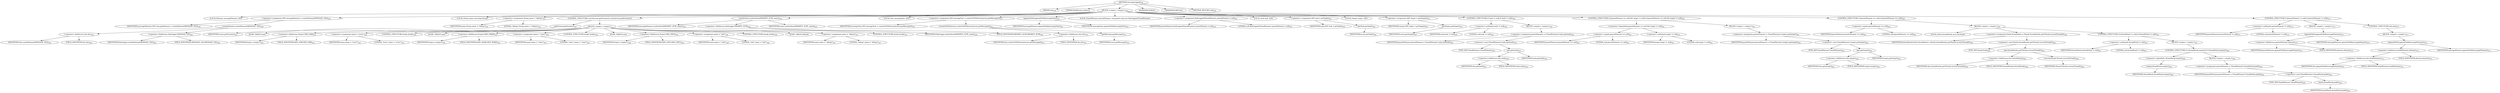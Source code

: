 digraph "messageLogged" {  
"742" [label = <(METHOD,messageLogged)<SUB>239</SUB>> ]
"743" [label = <(PARAM,this)<SUB>239</SUB>> ]
"744" [label = <(PARAM,BuildEvent event)<SUB>239</SUB>> ]
"745" [label = <(BLOCK,&lt;empty&gt;,&lt;empty&gt;)<SUB>239</SUB>> ]
"746" [label = <(LOCAL,Element messageElement: ANY)> ]
"747" [label = <(&lt;operator&gt;.assignment,ANY messageElement = createElement(MESSAGE_TAG))<SUB>240</SUB>> ]
"748" [label = <(IDENTIFIER,messageElement,ANY messageElement = createElement(MESSAGE_TAG))<SUB>240</SUB>> ]
"749" [label = <(createElement,createElement(MESSAGE_TAG))<SUB>240</SUB>> ]
"750" [label = <(&lt;operator&gt;.fieldAccess,this.doc)<SUB>240</SUB>> ]
"751" [label = <(IDENTIFIER,this,createElement(MESSAGE_TAG))<SUB>240</SUB>> ]
"752" [label = <(FIELD_IDENTIFIER,doc,doc)<SUB>240</SUB>> ]
"753" [label = <(&lt;operator&gt;.fieldAccess,XmlLogger.MESSAGE_TAG)<SUB>240</SUB>> ]
"754" [label = <(IDENTIFIER,XmlLogger,createElement(MESSAGE_TAG))<SUB>240</SUB>> ]
"755" [label = <(FIELD_IDENTIFIER,MESSAGE_TAG,MESSAGE_TAG)<SUB>240</SUB>> ]
"756" [label = <(LOCAL,String name: java.lang.String)> ]
"757" [label = <(&lt;operator&gt;.assignment,String name = &quot;debug&quot;)<SUB>242</SUB>> ]
"758" [label = <(IDENTIFIER,name,String name = &quot;debug&quot;)<SUB>242</SUB>> ]
"759" [label = <(LITERAL,&quot;debug&quot;,String name = &quot;debug&quot;)<SUB>242</SUB>> ]
"760" [label = <(CONTROL_STRUCTURE,switch(event.getPriority()),switch(event.getPriority()))> ]
"761" [label = <(getPriority,getPriority())<SUB>243</SUB>> ]
"762" [label = <(IDENTIFIER,event,getPriority())<SUB>243</SUB>> ]
"763" [label = <(BLOCK,&lt;empty&gt;,&lt;empty&gt;)> ]
"764" [label = <(JUMP_TARGET,case)> ]
"765" [label = <(&lt;operator&gt;.fieldAccess,Project.MSG_ERR)<SUB>244</SUB>> ]
"766" [label = <(IDENTIFIER,Project,&lt;empty&gt;)<SUB>244</SUB>> ]
"767" [label = <(FIELD_IDENTIFIER,MSG_ERR,MSG_ERR)<SUB>244</SUB>> ]
"768" [label = <(&lt;operator&gt;.assignment,name = &quot;error&quot;)<SUB>244</SUB>> ]
"769" [label = <(IDENTIFIER,name,name = &quot;error&quot;)<SUB>244</SUB>> ]
"770" [label = <(LITERAL,&quot;error&quot;,name = &quot;error&quot;)<SUB>244</SUB>> ]
"771" [label = <(CONTROL_STRUCTURE,break;,break;)<SUB>244</SUB>> ]
"772" [label = <(JUMP_TARGET,case)> ]
"773" [label = <(&lt;operator&gt;.fieldAccess,Project.MSG_WARN)<SUB>245</SUB>> ]
"774" [label = <(IDENTIFIER,Project,&lt;empty&gt;)<SUB>245</SUB>> ]
"775" [label = <(FIELD_IDENTIFIER,MSG_WARN,MSG_WARN)<SUB>245</SUB>> ]
"776" [label = <(&lt;operator&gt;.assignment,name = &quot;warn&quot;)<SUB>245</SUB>> ]
"777" [label = <(IDENTIFIER,name,name = &quot;warn&quot;)<SUB>245</SUB>> ]
"778" [label = <(LITERAL,&quot;warn&quot;,name = &quot;warn&quot;)<SUB>245</SUB>> ]
"779" [label = <(CONTROL_STRUCTURE,break;,break;)<SUB>245</SUB>> ]
"780" [label = <(JUMP_TARGET,case)> ]
"781" [label = <(&lt;operator&gt;.fieldAccess,Project.MSG_INFO)<SUB>246</SUB>> ]
"782" [label = <(IDENTIFIER,Project,&lt;empty&gt;)<SUB>246</SUB>> ]
"783" [label = <(FIELD_IDENTIFIER,MSG_INFO,MSG_INFO)<SUB>246</SUB>> ]
"784" [label = <(&lt;operator&gt;.assignment,name = &quot;info&quot;)<SUB>246</SUB>> ]
"785" [label = <(IDENTIFIER,name,name = &quot;info&quot;)<SUB>246</SUB>> ]
"786" [label = <(LITERAL,&quot;info&quot;,name = &quot;info&quot;)<SUB>246</SUB>> ]
"787" [label = <(CONTROL_STRUCTURE,break;,break;)<SUB>246</SUB>> ]
"788" [label = <(JUMP_TARGET,default)> ]
"789" [label = <(&lt;operator&gt;.assignment,name = &quot;debug&quot;)<SUB>247</SUB>> ]
"790" [label = <(IDENTIFIER,name,name = &quot;debug&quot;)<SUB>247</SUB>> ]
"791" [label = <(LITERAL,&quot;debug&quot;,name = &quot;debug&quot;)<SUB>247</SUB>> ]
"792" [label = <(CONTROL_STRUCTURE,break;,break;)<SUB>247</SUB>> ]
"793" [label = <(setAttribute,setAttribute(PRIORITY_ATTR, name))<SUB>249</SUB>> ]
"794" [label = <(IDENTIFIER,messageElement,setAttribute(PRIORITY_ATTR, name))<SUB>249</SUB>> ]
"795" [label = <(&lt;operator&gt;.fieldAccess,XmlLogger.PRIORITY_ATTR)<SUB>249</SUB>> ]
"796" [label = <(IDENTIFIER,XmlLogger,setAttribute(PRIORITY_ATTR, name))<SUB>249</SUB>> ]
"797" [label = <(FIELD_IDENTIFIER,PRIORITY_ATTR,PRIORITY_ATTR)<SUB>249</SUB>> ]
"798" [label = <(IDENTIFIER,name,setAttribute(PRIORITY_ATTR, name))<SUB>249</SUB>> ]
"799" [label = <(LOCAL,Text messageText: ANY)> ]
"800" [label = <(&lt;operator&gt;.assignment,ANY messageText = createCDATASection(event.getMessage()))<SUB>251</SUB>> ]
"801" [label = <(IDENTIFIER,messageText,ANY messageText = createCDATASection(event.getMessage()))<SUB>251</SUB>> ]
"802" [label = <(createCDATASection,createCDATASection(event.getMessage()))<SUB>251</SUB>> ]
"803" [label = <(&lt;operator&gt;.fieldAccess,this.doc)<SUB>251</SUB>> ]
"804" [label = <(IDENTIFIER,this,createCDATASection(event.getMessage()))<SUB>251</SUB>> ]
"805" [label = <(FIELD_IDENTIFIER,doc,doc)<SUB>251</SUB>> ]
"806" [label = <(getMessage,getMessage())<SUB>251</SUB>> ]
"807" [label = <(IDENTIFIER,event,getMessage())<SUB>251</SUB>> ]
"808" [label = <(appendChild,appendChild(messageText))<SUB>252</SUB>> ]
"809" [label = <(IDENTIFIER,messageElement,appendChild(messageText))<SUB>252</SUB>> ]
"810" [label = <(IDENTIFIER,messageText,appendChild(messageText))<SUB>252</SUB>> ]
"811" [label = <(LOCAL,TimedElement parentElement: org.apache.tools.ant.XmlLogger$TimedElement)> ]
"812" [label = <(&lt;operator&gt;.assignment,XmlLogger$TimedElement parentElement = null)<SUB>254</SUB>> ]
"813" [label = <(IDENTIFIER,parentElement,XmlLogger$TimedElement parentElement = null)<SUB>254</SUB>> ]
"814" [label = <(LITERAL,null,XmlLogger$TimedElement parentElement = null)<SUB>254</SUB>> ]
"815" [label = <(LOCAL,Task task: ANY)> ]
"816" [label = <(&lt;operator&gt;.assignment,ANY task = getTask())<SUB>256</SUB>> ]
"817" [label = <(IDENTIFIER,task,ANY task = getTask())<SUB>256</SUB>> ]
"818" [label = <(getTask,getTask())<SUB>256</SUB>> ]
"819" [label = <(IDENTIFIER,event,getTask())<SUB>256</SUB>> ]
"820" [label = <(LOCAL,Target target: ANY)> ]
"821" [label = <(&lt;operator&gt;.assignment,ANY target = getTarget())<SUB>257</SUB>> ]
"822" [label = <(IDENTIFIER,target,ANY target = getTarget())<SUB>257</SUB>> ]
"823" [label = <(getTarget,getTarget())<SUB>257</SUB>> ]
"824" [label = <(IDENTIFIER,event,getTarget())<SUB>257</SUB>> ]
"825" [label = <(CONTROL_STRUCTURE,if (task != null),if (task != null))<SUB>258</SUB>> ]
"826" [label = <(&lt;operator&gt;.notEquals,task != null)<SUB>258</SUB>> ]
"827" [label = <(IDENTIFIER,task,task != null)<SUB>258</SUB>> ]
"828" [label = <(LITERAL,null,task != null)<SUB>258</SUB>> ]
"829" [label = <(BLOCK,&lt;empty&gt;,&lt;empty&gt;)<SUB>258</SUB>> ]
"830" [label = <(&lt;operator&gt;.assignment,parentElement = (TimedElement) tasks.get(task))<SUB>259</SUB>> ]
"831" [label = <(IDENTIFIER,parentElement,parentElement = (TimedElement) tasks.get(task))<SUB>259</SUB>> ]
"832" [label = <(&lt;operator&gt;.cast,(TimedElement) tasks.get(task))<SUB>259</SUB>> ]
"833" [label = <(TYPE_REF,TimedElement,TimedElement)<SUB>259</SUB>> ]
"834" [label = <(get,get(task))<SUB>259</SUB>> ]
"835" [label = <(&lt;operator&gt;.fieldAccess,this.tasks)<SUB>259</SUB>> ]
"836" [label = <(IDENTIFIER,this,get(task))<SUB>259</SUB>> ]
"837" [label = <(FIELD_IDENTIFIER,tasks,tasks)<SUB>259</SUB>> ]
"838" [label = <(IDENTIFIER,task,get(task))<SUB>259</SUB>> ]
"839" [label = <(CONTROL_STRUCTURE,if (parentElement == null &amp;&amp; target != null),if (parentElement == null &amp;&amp; target != null))<SUB>261</SUB>> ]
"840" [label = <(&lt;operator&gt;.logicalAnd,parentElement == null &amp;&amp; target != null)<SUB>261</SUB>> ]
"841" [label = <(&lt;operator&gt;.equals,parentElement == null)<SUB>261</SUB>> ]
"842" [label = <(IDENTIFIER,parentElement,parentElement == null)<SUB>261</SUB>> ]
"843" [label = <(LITERAL,null,parentElement == null)<SUB>261</SUB>> ]
"844" [label = <(&lt;operator&gt;.notEquals,target != null)<SUB>261</SUB>> ]
"845" [label = <(IDENTIFIER,target,target != null)<SUB>261</SUB>> ]
"846" [label = <(LITERAL,null,target != null)<SUB>261</SUB>> ]
"847" [label = <(BLOCK,&lt;empty&gt;,&lt;empty&gt;)<SUB>261</SUB>> ]
"848" [label = <(&lt;operator&gt;.assignment,parentElement = (TimedElement) targets.get(target))<SUB>262</SUB>> ]
"849" [label = <(IDENTIFIER,parentElement,parentElement = (TimedElement) targets.get(target))<SUB>262</SUB>> ]
"850" [label = <(&lt;operator&gt;.cast,(TimedElement) targets.get(target))<SUB>262</SUB>> ]
"851" [label = <(TYPE_REF,TimedElement,TimedElement)<SUB>262</SUB>> ]
"852" [label = <(get,get(target))<SUB>262</SUB>> ]
"853" [label = <(&lt;operator&gt;.fieldAccess,this.targets)<SUB>262</SUB>> ]
"854" [label = <(IDENTIFIER,this,get(target))<SUB>262</SUB>> ]
"855" [label = <(FIELD_IDENTIFIER,targets,targets)<SUB>262</SUB>> ]
"856" [label = <(IDENTIFIER,target,get(target))<SUB>262</SUB>> ]
"857" [label = <(CONTROL_STRUCTURE,if (parentElement == null),if (parentElement == null))<SUB>265</SUB>> ]
"858" [label = <(&lt;operator&gt;.equals,parentElement == null)<SUB>265</SUB>> ]
"859" [label = <(IDENTIFIER,parentElement,parentElement == null)<SUB>265</SUB>> ]
"860" [label = <(LITERAL,null,parentElement == null)<SUB>265</SUB>> ]
"861" [label = <(BLOCK,&lt;empty&gt;,&lt;empty&gt;)<SUB>265</SUB>> ]
"862" [label = <(LOCAL,Stack threadStack: java.util.Stack)> ]
"863" [label = <(&lt;operator&gt;.assignment,Stack threadStack = (Stack) threadStacks.get(Thread.currentThread()))<SUB>266</SUB>> ]
"864" [label = <(IDENTIFIER,threadStack,Stack threadStack = (Stack) threadStacks.get(Thread.currentThread()))<SUB>266</SUB>> ]
"865" [label = <(&lt;operator&gt;.cast,(Stack) threadStacks.get(Thread.currentThread()))<SUB>266</SUB>> ]
"866" [label = <(TYPE_REF,Stack,Stack)<SUB>266</SUB>> ]
"867" [label = <(get,threadStacks.get(Thread.currentThread()))<SUB>266</SUB>> ]
"868" [label = <(&lt;operator&gt;.fieldAccess,this.threadStacks)<SUB>266</SUB>> ]
"869" [label = <(IDENTIFIER,this,threadStacks.get(Thread.currentThread()))<SUB>266</SUB>> ]
"870" [label = <(FIELD_IDENTIFIER,threadStacks,threadStacks)<SUB>266</SUB>> ]
"871" [label = <(currentThread,Thread.currentThread())<SUB>266</SUB>> ]
"872" [label = <(IDENTIFIER,Thread,Thread.currentThread())<SUB>266</SUB>> ]
"873" [label = <(CONTROL_STRUCTURE,if (threadStack != null),if (threadStack != null))<SUB>267</SUB>> ]
"874" [label = <(&lt;operator&gt;.notEquals,threadStack != null)<SUB>267</SUB>> ]
"875" [label = <(IDENTIFIER,threadStack,threadStack != null)<SUB>267</SUB>> ]
"876" [label = <(LITERAL,null,threadStack != null)<SUB>267</SUB>> ]
"877" [label = <(BLOCK,&lt;empty&gt;,&lt;empty&gt;)<SUB>267</SUB>> ]
"878" [label = <(CONTROL_STRUCTURE,if (!threadStack.empty()),if (!threadStack.empty()))<SUB>268</SUB>> ]
"879" [label = <(&lt;operator&gt;.logicalNot,!threadStack.empty())<SUB>268</SUB>> ]
"880" [label = <(empty,threadStack.empty())<SUB>268</SUB>> ]
"881" [label = <(IDENTIFIER,threadStack,threadStack.empty())<SUB>268</SUB>> ]
"882" [label = <(BLOCK,&lt;empty&gt;,&lt;empty&gt;)<SUB>268</SUB>> ]
"883" [label = <(&lt;operator&gt;.assignment,parentElement = (TimedElement) threadStack.peek())<SUB>269</SUB>> ]
"884" [label = <(IDENTIFIER,parentElement,parentElement = (TimedElement) threadStack.peek())<SUB>269</SUB>> ]
"885" [label = <(&lt;operator&gt;.cast,(TimedElement) threadStack.peek())<SUB>269</SUB>> ]
"886" [label = <(TYPE_REF,TimedElement,TimedElement)<SUB>269</SUB>> ]
"887" [label = <(peek,threadStack.peek())<SUB>269</SUB>> ]
"888" [label = <(IDENTIFIER,threadStack,threadStack.peek())<SUB>269</SUB>> ]
"889" [label = <(CONTROL_STRUCTURE,if (parentElement != null),if (parentElement != null))<SUB>274</SUB>> ]
"890" [label = <(&lt;operator&gt;.notEquals,parentElement != null)<SUB>274</SUB>> ]
"891" [label = <(IDENTIFIER,parentElement,parentElement != null)<SUB>274</SUB>> ]
"892" [label = <(LITERAL,null,parentElement != null)<SUB>274</SUB>> ]
"893" [label = <(BLOCK,&lt;empty&gt;,&lt;empty&gt;)<SUB>274</SUB>> ]
"894" [label = <(appendChild,appendChild(messageElement))<SUB>275</SUB>> ]
"895" [label = <(&lt;operator&gt;.fieldAccess,parentElement.element)<SUB>275</SUB>> ]
"896" [label = <(IDENTIFIER,parentElement,appendChild(messageElement))<SUB>275</SUB>> ]
"897" [label = <(FIELD_IDENTIFIER,element,element)<SUB>275</SUB>> ]
"898" [label = <(IDENTIFIER,messageElement,appendChild(messageElement))<SUB>275</SUB>> ]
"899" [label = <(CONTROL_STRUCTURE,else,else)<SUB>277</SUB>> ]
"900" [label = <(BLOCK,&lt;empty&gt;,&lt;empty&gt;)<SUB>277</SUB>> ]
"901" [label = <(appendChild,appendChild(messageElement))<SUB>278</SUB>> ]
"902" [label = <(&lt;operator&gt;.fieldAccess,buildElement.element)<SUB>278</SUB>> ]
"903" [label = <(&lt;operator&gt;.fieldAccess,this.buildElement)<SUB>278</SUB>> ]
"904" [label = <(IDENTIFIER,this,appendChild(messageElement))<SUB>278</SUB>> ]
"905" [label = <(FIELD_IDENTIFIER,buildElement,buildElement)<SUB>278</SUB>> ]
"906" [label = <(FIELD_IDENTIFIER,element,element)<SUB>278</SUB>> ]
"907" [label = <(IDENTIFIER,messageElement,appendChild(messageElement))<SUB>278</SUB>> ]
"908" [label = <(MODIFIER,PUBLIC)> ]
"909" [label = <(MODIFIER,VIRTUAL)> ]
"910" [label = <(METHOD_RETURN,void)<SUB>239</SUB>> ]
  "742" -> "743" 
  "742" -> "744" 
  "742" -> "745" 
  "742" -> "908" 
  "742" -> "909" 
  "742" -> "910" 
  "745" -> "746" 
  "745" -> "747" 
  "745" -> "756" 
  "745" -> "757" 
  "745" -> "760" 
  "745" -> "793" 
  "745" -> "799" 
  "745" -> "800" 
  "745" -> "808" 
  "745" -> "811" 
  "745" -> "812" 
  "745" -> "815" 
  "745" -> "816" 
  "745" -> "820" 
  "745" -> "821" 
  "745" -> "825" 
  "745" -> "839" 
  "745" -> "857" 
  "745" -> "889" 
  "747" -> "748" 
  "747" -> "749" 
  "749" -> "750" 
  "749" -> "753" 
  "750" -> "751" 
  "750" -> "752" 
  "753" -> "754" 
  "753" -> "755" 
  "757" -> "758" 
  "757" -> "759" 
  "760" -> "761" 
  "760" -> "763" 
  "761" -> "762" 
  "763" -> "764" 
  "763" -> "765" 
  "763" -> "768" 
  "763" -> "771" 
  "763" -> "772" 
  "763" -> "773" 
  "763" -> "776" 
  "763" -> "779" 
  "763" -> "780" 
  "763" -> "781" 
  "763" -> "784" 
  "763" -> "787" 
  "763" -> "788" 
  "763" -> "789" 
  "763" -> "792" 
  "765" -> "766" 
  "765" -> "767" 
  "768" -> "769" 
  "768" -> "770" 
  "773" -> "774" 
  "773" -> "775" 
  "776" -> "777" 
  "776" -> "778" 
  "781" -> "782" 
  "781" -> "783" 
  "784" -> "785" 
  "784" -> "786" 
  "789" -> "790" 
  "789" -> "791" 
  "793" -> "794" 
  "793" -> "795" 
  "793" -> "798" 
  "795" -> "796" 
  "795" -> "797" 
  "800" -> "801" 
  "800" -> "802" 
  "802" -> "803" 
  "802" -> "806" 
  "803" -> "804" 
  "803" -> "805" 
  "806" -> "807" 
  "808" -> "809" 
  "808" -> "810" 
  "812" -> "813" 
  "812" -> "814" 
  "816" -> "817" 
  "816" -> "818" 
  "818" -> "819" 
  "821" -> "822" 
  "821" -> "823" 
  "823" -> "824" 
  "825" -> "826" 
  "825" -> "829" 
  "826" -> "827" 
  "826" -> "828" 
  "829" -> "830" 
  "830" -> "831" 
  "830" -> "832" 
  "832" -> "833" 
  "832" -> "834" 
  "834" -> "835" 
  "834" -> "838" 
  "835" -> "836" 
  "835" -> "837" 
  "839" -> "840" 
  "839" -> "847" 
  "840" -> "841" 
  "840" -> "844" 
  "841" -> "842" 
  "841" -> "843" 
  "844" -> "845" 
  "844" -> "846" 
  "847" -> "848" 
  "848" -> "849" 
  "848" -> "850" 
  "850" -> "851" 
  "850" -> "852" 
  "852" -> "853" 
  "852" -> "856" 
  "853" -> "854" 
  "853" -> "855" 
  "857" -> "858" 
  "857" -> "861" 
  "858" -> "859" 
  "858" -> "860" 
  "861" -> "862" 
  "861" -> "863" 
  "861" -> "873" 
  "863" -> "864" 
  "863" -> "865" 
  "865" -> "866" 
  "865" -> "867" 
  "867" -> "868" 
  "867" -> "871" 
  "868" -> "869" 
  "868" -> "870" 
  "871" -> "872" 
  "873" -> "874" 
  "873" -> "877" 
  "874" -> "875" 
  "874" -> "876" 
  "877" -> "878" 
  "878" -> "879" 
  "878" -> "882" 
  "879" -> "880" 
  "880" -> "881" 
  "882" -> "883" 
  "883" -> "884" 
  "883" -> "885" 
  "885" -> "886" 
  "885" -> "887" 
  "887" -> "888" 
  "889" -> "890" 
  "889" -> "893" 
  "889" -> "899" 
  "890" -> "891" 
  "890" -> "892" 
  "893" -> "894" 
  "894" -> "895" 
  "894" -> "898" 
  "895" -> "896" 
  "895" -> "897" 
  "899" -> "900" 
  "900" -> "901" 
  "901" -> "902" 
  "901" -> "907" 
  "902" -> "903" 
  "902" -> "906" 
  "903" -> "904" 
  "903" -> "905" 
}
